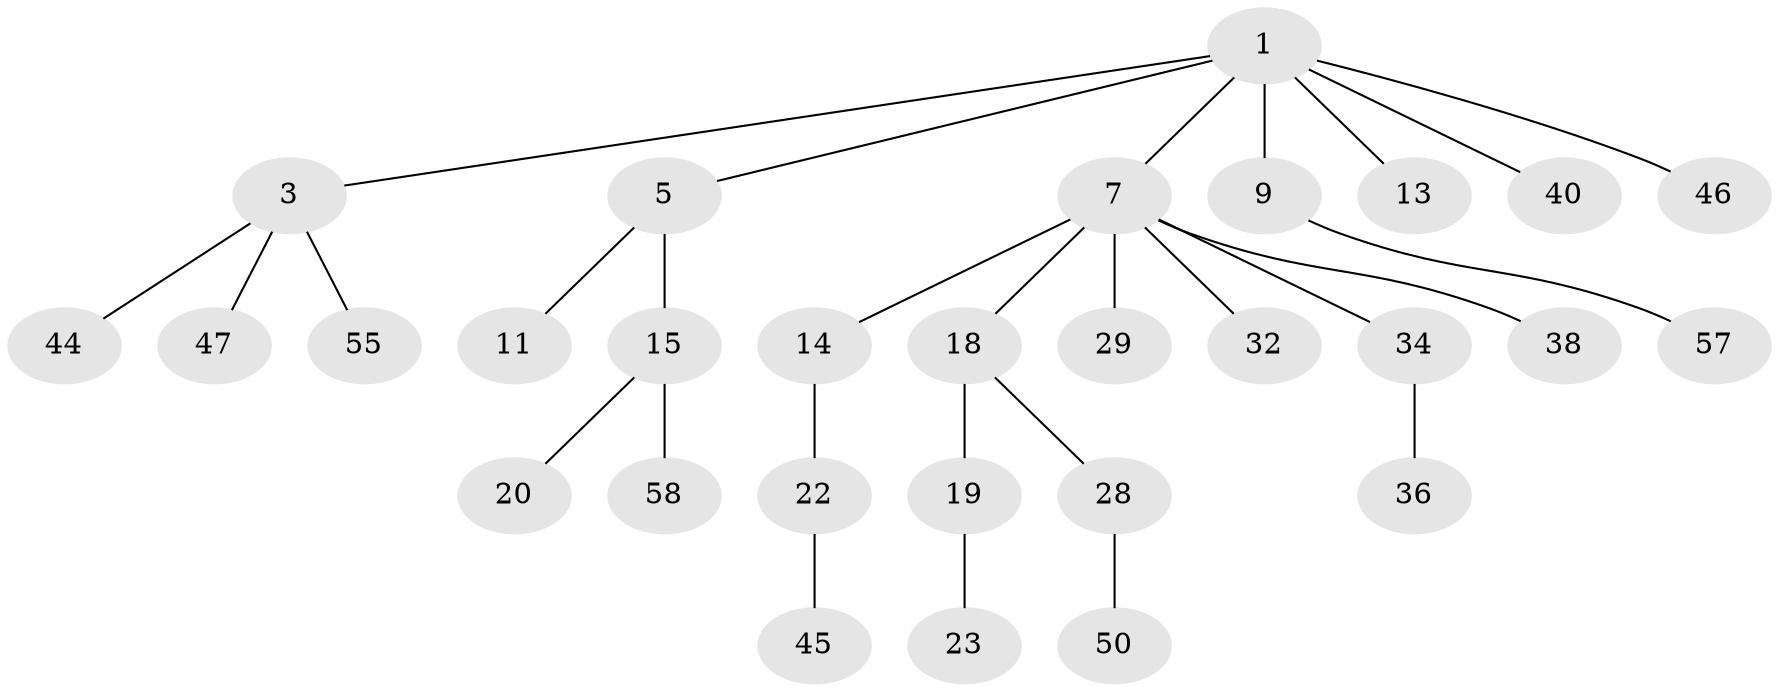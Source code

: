 // original degree distribution, {3: 0.1206896551724138, 4: 0.08620689655172414, 2: 0.25862068965517243, 5: 0.05172413793103448, 1: 0.4827586206896552}
// Generated by graph-tools (version 1.1) at 2025/15/03/09/25 04:15:35]
// undirected, 29 vertices, 28 edges
graph export_dot {
graph [start="1"]
  node [color=gray90,style=filled];
  1 [super="+2+4"];
  3 [super="+24"];
  5 [super="+6"];
  7 [super="+25+41+8+31"];
  9 [super="+16"];
  11;
  13;
  14 [super="+30+56"];
  15 [super="+43+37+26"];
  18 [super="+27"];
  19 [super="+21"];
  20 [super="+39"];
  22;
  23;
  28 [super="+35"];
  29;
  32 [super="+54"];
  34 [super="+53"];
  36;
  38;
  40;
  44;
  45;
  46;
  47;
  50;
  55;
  57;
  58;
  1 -- 7;
  1 -- 5;
  1 -- 3;
  1 -- 13;
  1 -- 40;
  1 -- 9;
  1 -- 46;
  3 -- 44;
  3 -- 55;
  3 -- 47;
  5 -- 11;
  5 -- 15;
  7 -- 32;
  7 -- 34;
  7 -- 18;
  7 -- 29;
  7 -- 14;
  7 -- 38;
  9 -- 57;
  14 -- 22;
  15 -- 20;
  15 -- 58;
  18 -- 19;
  18 -- 28;
  19 -- 23;
  22 -- 45;
  28 -- 50;
  34 -- 36;
}
